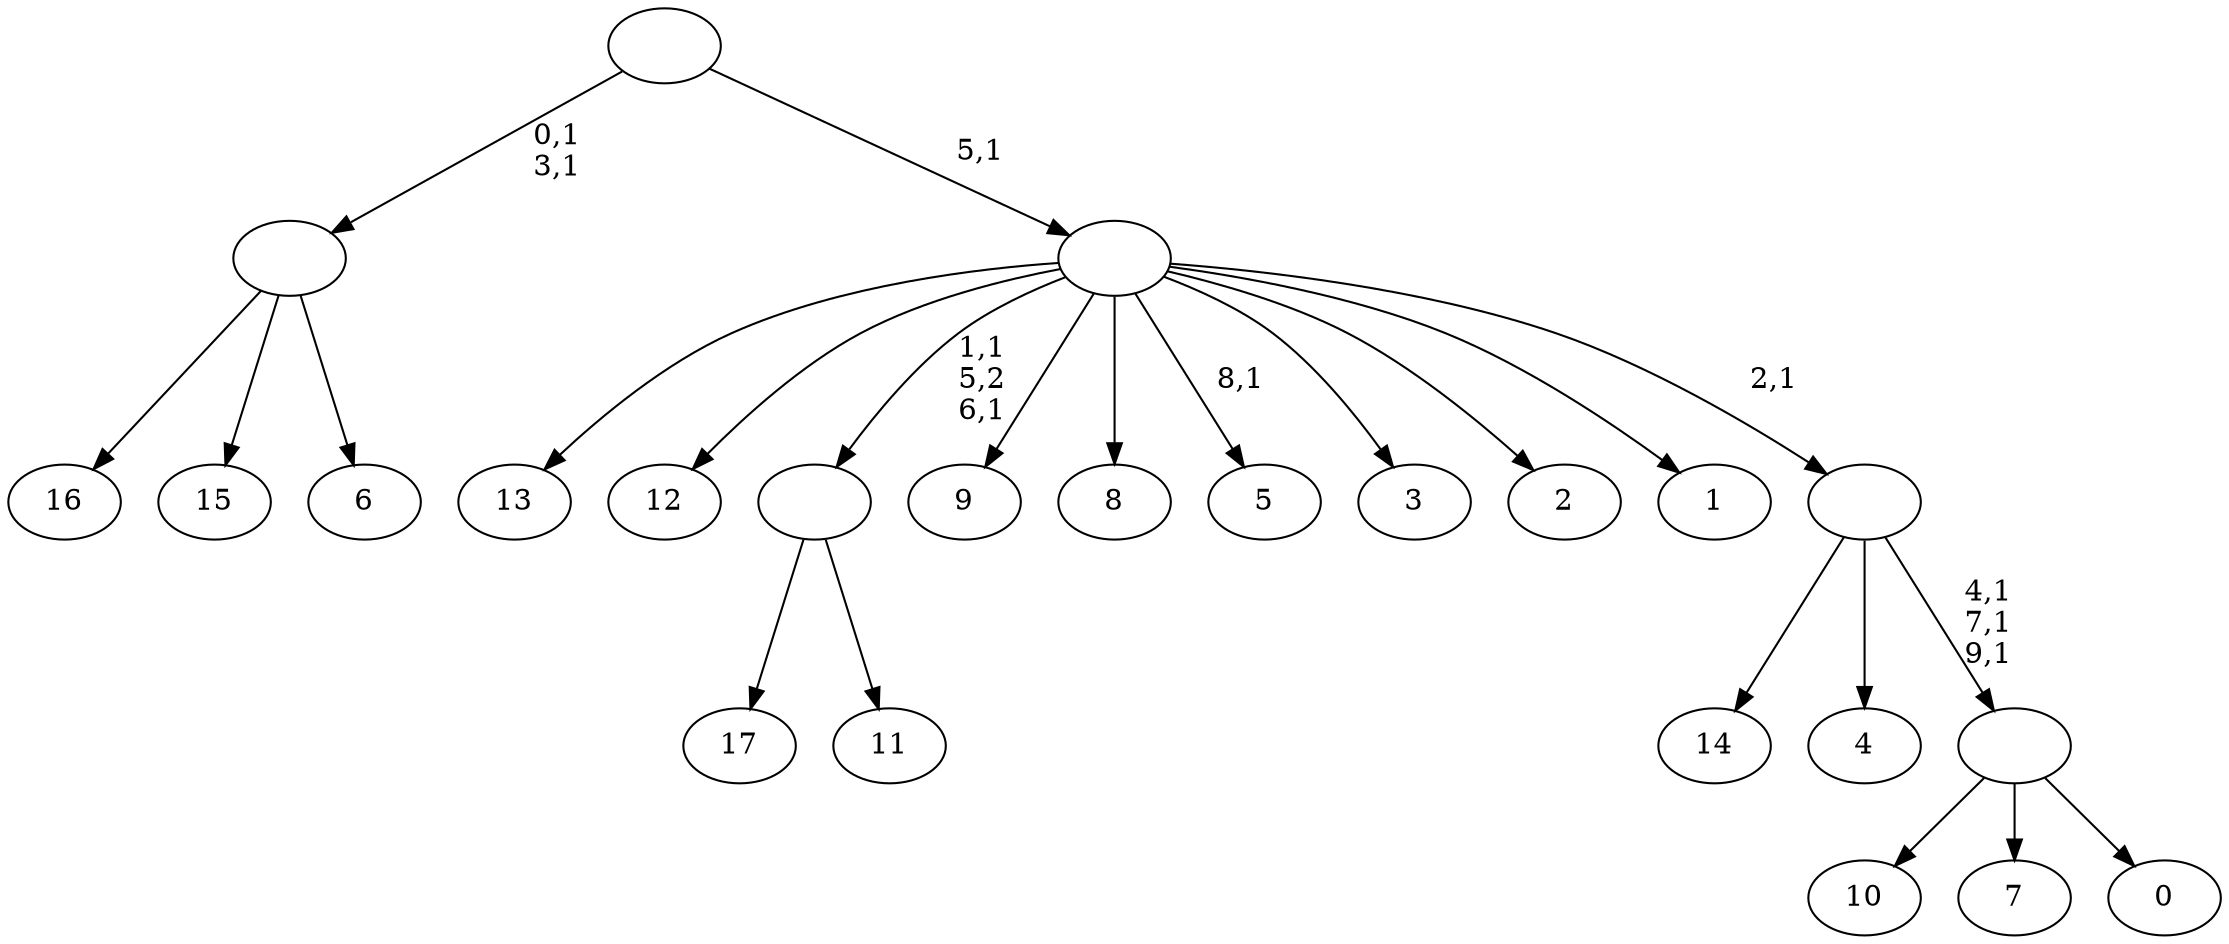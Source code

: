 digraph T {
	28 [label="17"]
	27 [label="16"]
	26 [label="15"]
	25 [label="14"]
	24 [label="13"]
	23 [label="12"]
	22 [label="11"]
	21 [label=""]
	19 [label="10"]
	18 [label="9"]
	17 [label="8"]
	16 [label="7"]
	15 [label="6"]
	14 [label=""]
	12 [label="5"]
	10 [label="4"]
	9 [label="3"]
	8 [label="2"]
	7 [label="1"]
	6 [label="0"]
	5 [label=""]
	2 [label=""]
	1 [label=""]
	0 [label=""]
	21 -> 28 [label=""]
	21 -> 22 [label=""]
	14 -> 27 [label=""]
	14 -> 26 [label=""]
	14 -> 15 [label=""]
	5 -> 19 [label=""]
	5 -> 16 [label=""]
	5 -> 6 [label=""]
	2 -> 5 [label="4,1\n7,1\n9,1"]
	2 -> 25 [label=""]
	2 -> 10 [label=""]
	1 -> 12 [label="8,1"]
	1 -> 21 [label="1,1\n5,2\n6,1"]
	1 -> 24 [label=""]
	1 -> 23 [label=""]
	1 -> 18 [label=""]
	1 -> 17 [label=""]
	1 -> 9 [label=""]
	1 -> 8 [label=""]
	1 -> 7 [label=""]
	1 -> 2 [label="2,1"]
	0 -> 14 [label="0,1\n3,1"]
	0 -> 1 [label="5,1"]
}
